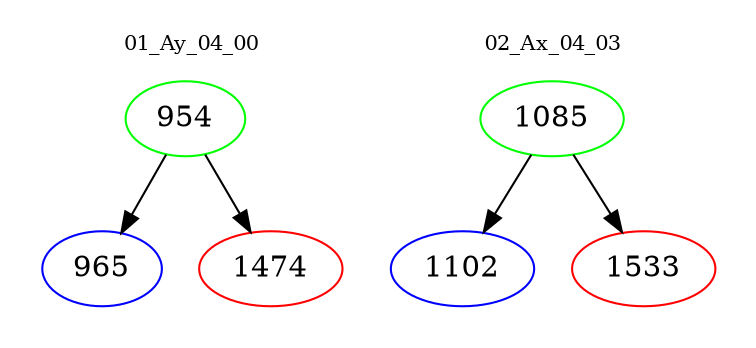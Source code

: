 digraph{
subgraph cluster_0 {
color = white
label = "01_Ay_04_00";
fontsize=10;
T0_954 [label="954", color="green"]
T0_954 -> T0_965 [color="black"]
T0_965 [label="965", color="blue"]
T0_954 -> T0_1474 [color="black"]
T0_1474 [label="1474", color="red"]
}
subgraph cluster_1 {
color = white
label = "02_Ax_04_03";
fontsize=10;
T1_1085 [label="1085", color="green"]
T1_1085 -> T1_1102 [color="black"]
T1_1102 [label="1102", color="blue"]
T1_1085 -> T1_1533 [color="black"]
T1_1533 [label="1533", color="red"]
}
}
